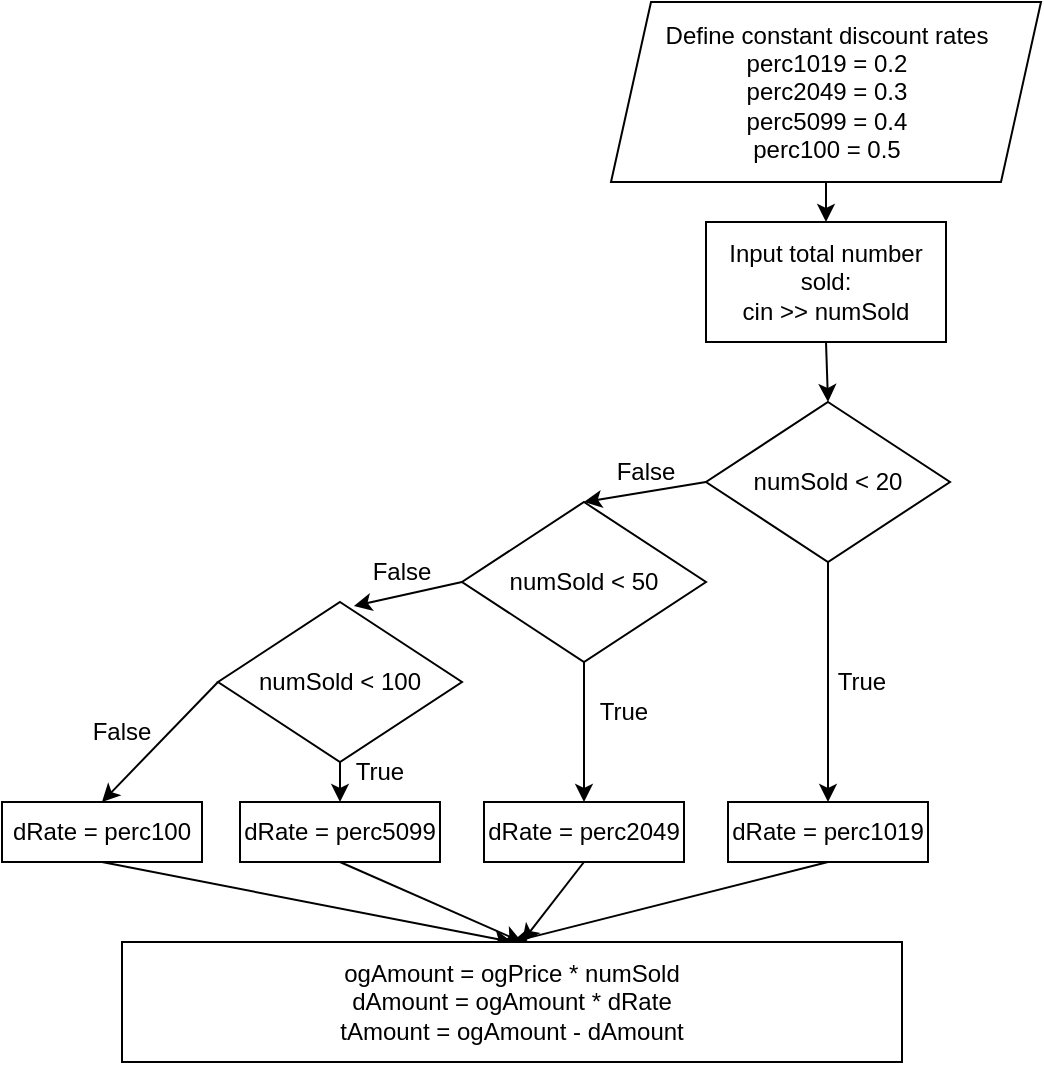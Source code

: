 <mxfile>
    <diagram id="XQEe3IWfYe2F7cd6Nrjf" name="Page-1">
        <mxGraphModel dx="643" dy="504" grid="1" gridSize="10" guides="1" tooltips="1" connect="1" arrows="1" fold="1" page="1" pageScale="1" pageWidth="850" pageHeight="1100" math="0" shadow="0">
            <root>
                <mxCell id="0"/>
                <mxCell id="1" parent="0"/>
                <mxCell id="4" style="edgeStyle=none;html=1;exitX=0.5;exitY=1;exitDx=0;exitDy=0;entryX=0.5;entryY=0;entryDx=0;entryDy=0;" edge="1" parent="1" source="2" target="3">
                    <mxGeometry relative="1" as="geometry"/>
                </mxCell>
                <mxCell id="2" value="Define constant discount rates&lt;br&gt;perc1019 = 0.2&lt;br&gt;perc2049 = 0.3&lt;br&gt;perc5099 = 0.4&lt;br&gt;perc100 = 0.5" style="shape=parallelogram;perimeter=parallelogramPerimeter;whiteSpace=wrap;html=1;fixedSize=1;" vertex="1" parent="1">
                    <mxGeometry x="364.5" width="215" height="90" as="geometry"/>
                </mxCell>
                <mxCell id="8" style="edgeStyle=none;html=1;exitX=0.5;exitY=1;exitDx=0;exitDy=0;entryX=0.5;entryY=0;entryDx=0;entryDy=0;" edge="1" parent="1" source="3" target="5">
                    <mxGeometry relative="1" as="geometry"/>
                </mxCell>
                <mxCell id="3" value="Input total number sold:&lt;br&gt;cin &amp;gt;&amp;gt; numSold" style="rounded=0;whiteSpace=wrap;html=1;" vertex="1" parent="1">
                    <mxGeometry x="412" y="110" width="120" height="60" as="geometry"/>
                </mxCell>
                <mxCell id="9" style="edgeStyle=none;html=1;exitX=0;exitY=0.5;exitDx=0;exitDy=0;entryX=0.5;entryY=0;entryDx=0;entryDy=0;" edge="1" parent="1" source="5" target="6">
                    <mxGeometry relative="1" as="geometry"/>
                </mxCell>
                <mxCell id="16" style="edgeStyle=none;html=1;exitX=0.5;exitY=1;exitDx=0;exitDy=0;entryX=0.5;entryY=0;entryDx=0;entryDy=0;" edge="1" parent="1" source="5" target="15">
                    <mxGeometry relative="1" as="geometry"/>
                </mxCell>
                <mxCell id="5" value="numSold &amp;lt; 20" style="rhombus;whiteSpace=wrap;html=1;" vertex="1" parent="1">
                    <mxGeometry x="412" y="200" width="122" height="80" as="geometry"/>
                </mxCell>
                <mxCell id="10" style="edgeStyle=none;html=1;exitX=0;exitY=0.5;exitDx=0;exitDy=0;entryX=0.557;entryY=0.025;entryDx=0;entryDy=0;entryPerimeter=0;" edge="1" parent="1" source="6" target="7">
                    <mxGeometry relative="1" as="geometry"/>
                </mxCell>
                <mxCell id="17" style="edgeStyle=none;html=1;exitX=0.5;exitY=1;exitDx=0;exitDy=0;entryX=0.5;entryY=0;entryDx=0;entryDy=0;" edge="1" parent="1" source="6" target="14">
                    <mxGeometry relative="1" as="geometry"/>
                </mxCell>
                <mxCell id="6" value="numSold &amp;lt; 50" style="rhombus;whiteSpace=wrap;html=1;" vertex="1" parent="1">
                    <mxGeometry x="290" y="250" width="122" height="80" as="geometry"/>
                </mxCell>
                <mxCell id="18" style="edgeStyle=none;html=1;exitX=0.5;exitY=1;exitDx=0;exitDy=0;entryX=0.5;entryY=0;entryDx=0;entryDy=0;" edge="1" parent="1" source="7" target="12">
                    <mxGeometry relative="1" as="geometry"/>
                </mxCell>
                <mxCell id="19" style="edgeStyle=none;html=1;exitX=0;exitY=0.5;exitDx=0;exitDy=0;entryX=0.5;entryY=0;entryDx=0;entryDy=0;" edge="1" parent="1" source="7" target="11">
                    <mxGeometry relative="1" as="geometry"/>
                </mxCell>
                <mxCell id="7" value="numSold &amp;lt; 100" style="rhombus;whiteSpace=wrap;html=1;" vertex="1" parent="1">
                    <mxGeometry x="168" y="300" width="122" height="80" as="geometry"/>
                </mxCell>
                <mxCell id="27" style="edgeStyle=none;html=1;exitX=0.5;exitY=1;exitDx=0;exitDy=0;entryX=0.5;entryY=0;entryDx=0;entryDy=0;" edge="1" parent="1" source="11" target="26">
                    <mxGeometry relative="1" as="geometry"/>
                </mxCell>
                <mxCell id="11" value="dRate = perc100" style="rounded=0;whiteSpace=wrap;html=1;" vertex="1" parent="1">
                    <mxGeometry x="60" y="400" width="100" height="30" as="geometry"/>
                </mxCell>
                <mxCell id="28" style="edgeStyle=none;html=1;exitX=0.5;exitY=1;exitDx=0;exitDy=0;" edge="1" parent="1" source="12">
                    <mxGeometry relative="1" as="geometry">
                        <mxPoint x="320" y="470" as="targetPoint"/>
                    </mxGeometry>
                </mxCell>
                <mxCell id="12" value="dRate = perc5099" style="rounded=0;whiteSpace=wrap;html=1;" vertex="1" parent="1">
                    <mxGeometry x="179" y="400" width="100" height="30" as="geometry"/>
                </mxCell>
                <mxCell id="29" style="edgeStyle=none;html=1;exitX=0.5;exitY=1;exitDx=0;exitDy=0;" edge="1" parent="1" source="14">
                    <mxGeometry relative="1" as="geometry">
                        <mxPoint x="320" y="470" as="targetPoint"/>
                    </mxGeometry>
                </mxCell>
                <mxCell id="14" value="dRate = perc2049" style="rounded=0;whiteSpace=wrap;html=1;" vertex="1" parent="1">
                    <mxGeometry x="301" y="400" width="100" height="30" as="geometry"/>
                </mxCell>
                <mxCell id="30" style="edgeStyle=none;html=1;exitX=0.5;exitY=1;exitDx=0;exitDy=0;entryX=0.5;entryY=0;entryDx=0;entryDy=0;" edge="1" parent="1" source="15" target="26">
                    <mxGeometry relative="1" as="geometry">
                        <mxPoint x="330" y="470" as="targetPoint"/>
                    </mxGeometry>
                </mxCell>
                <mxCell id="15" value="dRate = perc1019" style="rounded=0;whiteSpace=wrap;html=1;" vertex="1" parent="1">
                    <mxGeometry x="423" y="400" width="100" height="30" as="geometry"/>
                </mxCell>
                <mxCell id="20" value="False" style="text;html=1;strokeColor=none;fillColor=none;align=center;verticalAlign=middle;whiteSpace=wrap;rounded=0;" vertex="1" parent="1">
                    <mxGeometry x="352" y="220" width="60" height="30" as="geometry"/>
                </mxCell>
                <mxCell id="21" value="False" style="text;html=1;strokeColor=none;fillColor=none;align=center;verticalAlign=middle;whiteSpace=wrap;rounded=0;" vertex="1" parent="1">
                    <mxGeometry x="230" y="270" width="60" height="30" as="geometry"/>
                </mxCell>
                <mxCell id="22" value="False" style="text;html=1;strokeColor=none;fillColor=none;align=center;verticalAlign=middle;whiteSpace=wrap;rounded=0;" vertex="1" parent="1">
                    <mxGeometry x="90" y="350" width="60" height="30" as="geometry"/>
                </mxCell>
                <mxCell id="23" value="True" style="text;html=1;strokeColor=none;fillColor=none;align=center;verticalAlign=middle;whiteSpace=wrap;rounded=0;" vertex="1" parent="1">
                    <mxGeometry x="219" y="370" width="60" height="30" as="geometry"/>
                </mxCell>
                <mxCell id="24" value="True" style="text;html=1;strokeColor=none;fillColor=none;align=center;verticalAlign=middle;whiteSpace=wrap;rounded=0;" vertex="1" parent="1">
                    <mxGeometry x="341" y="340" width="60" height="30" as="geometry"/>
                </mxCell>
                <mxCell id="25" value="True" style="text;html=1;strokeColor=none;fillColor=none;align=center;verticalAlign=middle;whiteSpace=wrap;rounded=0;" vertex="1" parent="1">
                    <mxGeometry x="460" y="325" width="60" height="30" as="geometry"/>
                </mxCell>
                <mxCell id="26" value="ogAmount = ogPrice * numSold&lt;br&gt;dAmount = ogAmount * dRate&lt;br&gt;tAmount = ogAmount - dAmount" style="rounded=0;whiteSpace=wrap;html=1;" vertex="1" parent="1">
                    <mxGeometry x="120" y="470" width="390" height="60" as="geometry"/>
                </mxCell>
            </root>
        </mxGraphModel>
    </diagram>
</mxfile>